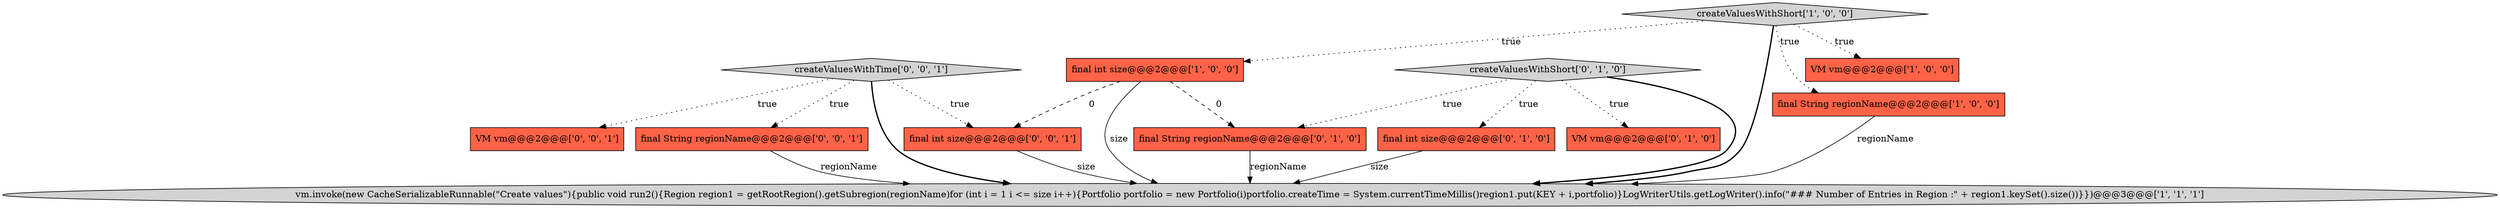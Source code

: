 digraph {
9 [style = filled, label = "createValuesWithTime['0', '0', '1']", fillcolor = lightgray, shape = diamond image = "AAA0AAABBB3BBB"];
3 [style = filled, label = "final int size@@@2@@@['1', '0', '0']", fillcolor = tomato, shape = box image = "AAA1AAABBB1BBB"];
2 [style = filled, label = "vm.invoke(new CacheSerializableRunnable(\"Create values\"){public void run2(){Region region1 = getRootRegion().getSubregion(regionName)for (int i = 1 i <= size i++){Portfolio portfolio = new Portfolio(i)portfolio.createTime = System.currentTimeMillis()region1.put(KEY + i,portfolio)}LogWriterUtils.getLogWriter().info(\"### Number of Entries in Region :\" + region1.keySet().size())}})@@@3@@@['1', '1', '1']", fillcolor = lightgray, shape = ellipse image = "AAA0AAABBB1BBB"];
11 [style = filled, label = "VM vm@@@2@@@['0', '0', '1']", fillcolor = tomato, shape = box image = "AAA0AAABBB3BBB"];
8 [style = filled, label = "createValuesWithShort['0', '1', '0']", fillcolor = lightgray, shape = diamond image = "AAA0AAABBB2BBB"];
1 [style = filled, label = "final String regionName@@@2@@@['1', '0', '0']", fillcolor = tomato, shape = box image = "AAA0AAABBB1BBB"];
12 [style = filled, label = "final int size@@@2@@@['0', '0', '1']", fillcolor = tomato, shape = box image = "AAA0AAABBB3BBB"];
7 [style = filled, label = "final String regionName@@@2@@@['0', '1', '0']", fillcolor = tomato, shape = box image = "AAA1AAABBB2BBB"];
4 [style = filled, label = "createValuesWithShort['1', '0', '0']", fillcolor = lightgray, shape = diamond image = "AAA0AAABBB1BBB"];
5 [style = filled, label = "final int size@@@2@@@['0', '1', '0']", fillcolor = tomato, shape = box image = "AAA0AAABBB2BBB"];
0 [style = filled, label = "VM vm@@@2@@@['1', '0', '0']", fillcolor = tomato, shape = box image = "AAA0AAABBB1BBB"];
6 [style = filled, label = "VM vm@@@2@@@['0', '1', '0']", fillcolor = tomato, shape = box image = "AAA0AAABBB2BBB"];
10 [style = filled, label = "final String regionName@@@2@@@['0', '0', '1']", fillcolor = tomato, shape = box image = "AAA0AAABBB3BBB"];
10->2 [style = solid, label="regionName"];
8->7 [style = dotted, label="true"];
9->12 [style = dotted, label="true"];
4->3 [style = dotted, label="true"];
4->2 [style = bold, label=""];
8->6 [style = dotted, label="true"];
1->2 [style = solid, label="regionName"];
3->12 [style = dashed, label="0"];
8->2 [style = bold, label=""];
12->2 [style = solid, label="size"];
8->5 [style = dotted, label="true"];
4->1 [style = dotted, label="true"];
9->10 [style = dotted, label="true"];
9->2 [style = bold, label=""];
3->7 [style = dashed, label="0"];
3->2 [style = solid, label="size"];
5->2 [style = solid, label="size"];
4->0 [style = dotted, label="true"];
7->2 [style = solid, label="regionName"];
9->11 [style = dotted, label="true"];
}
